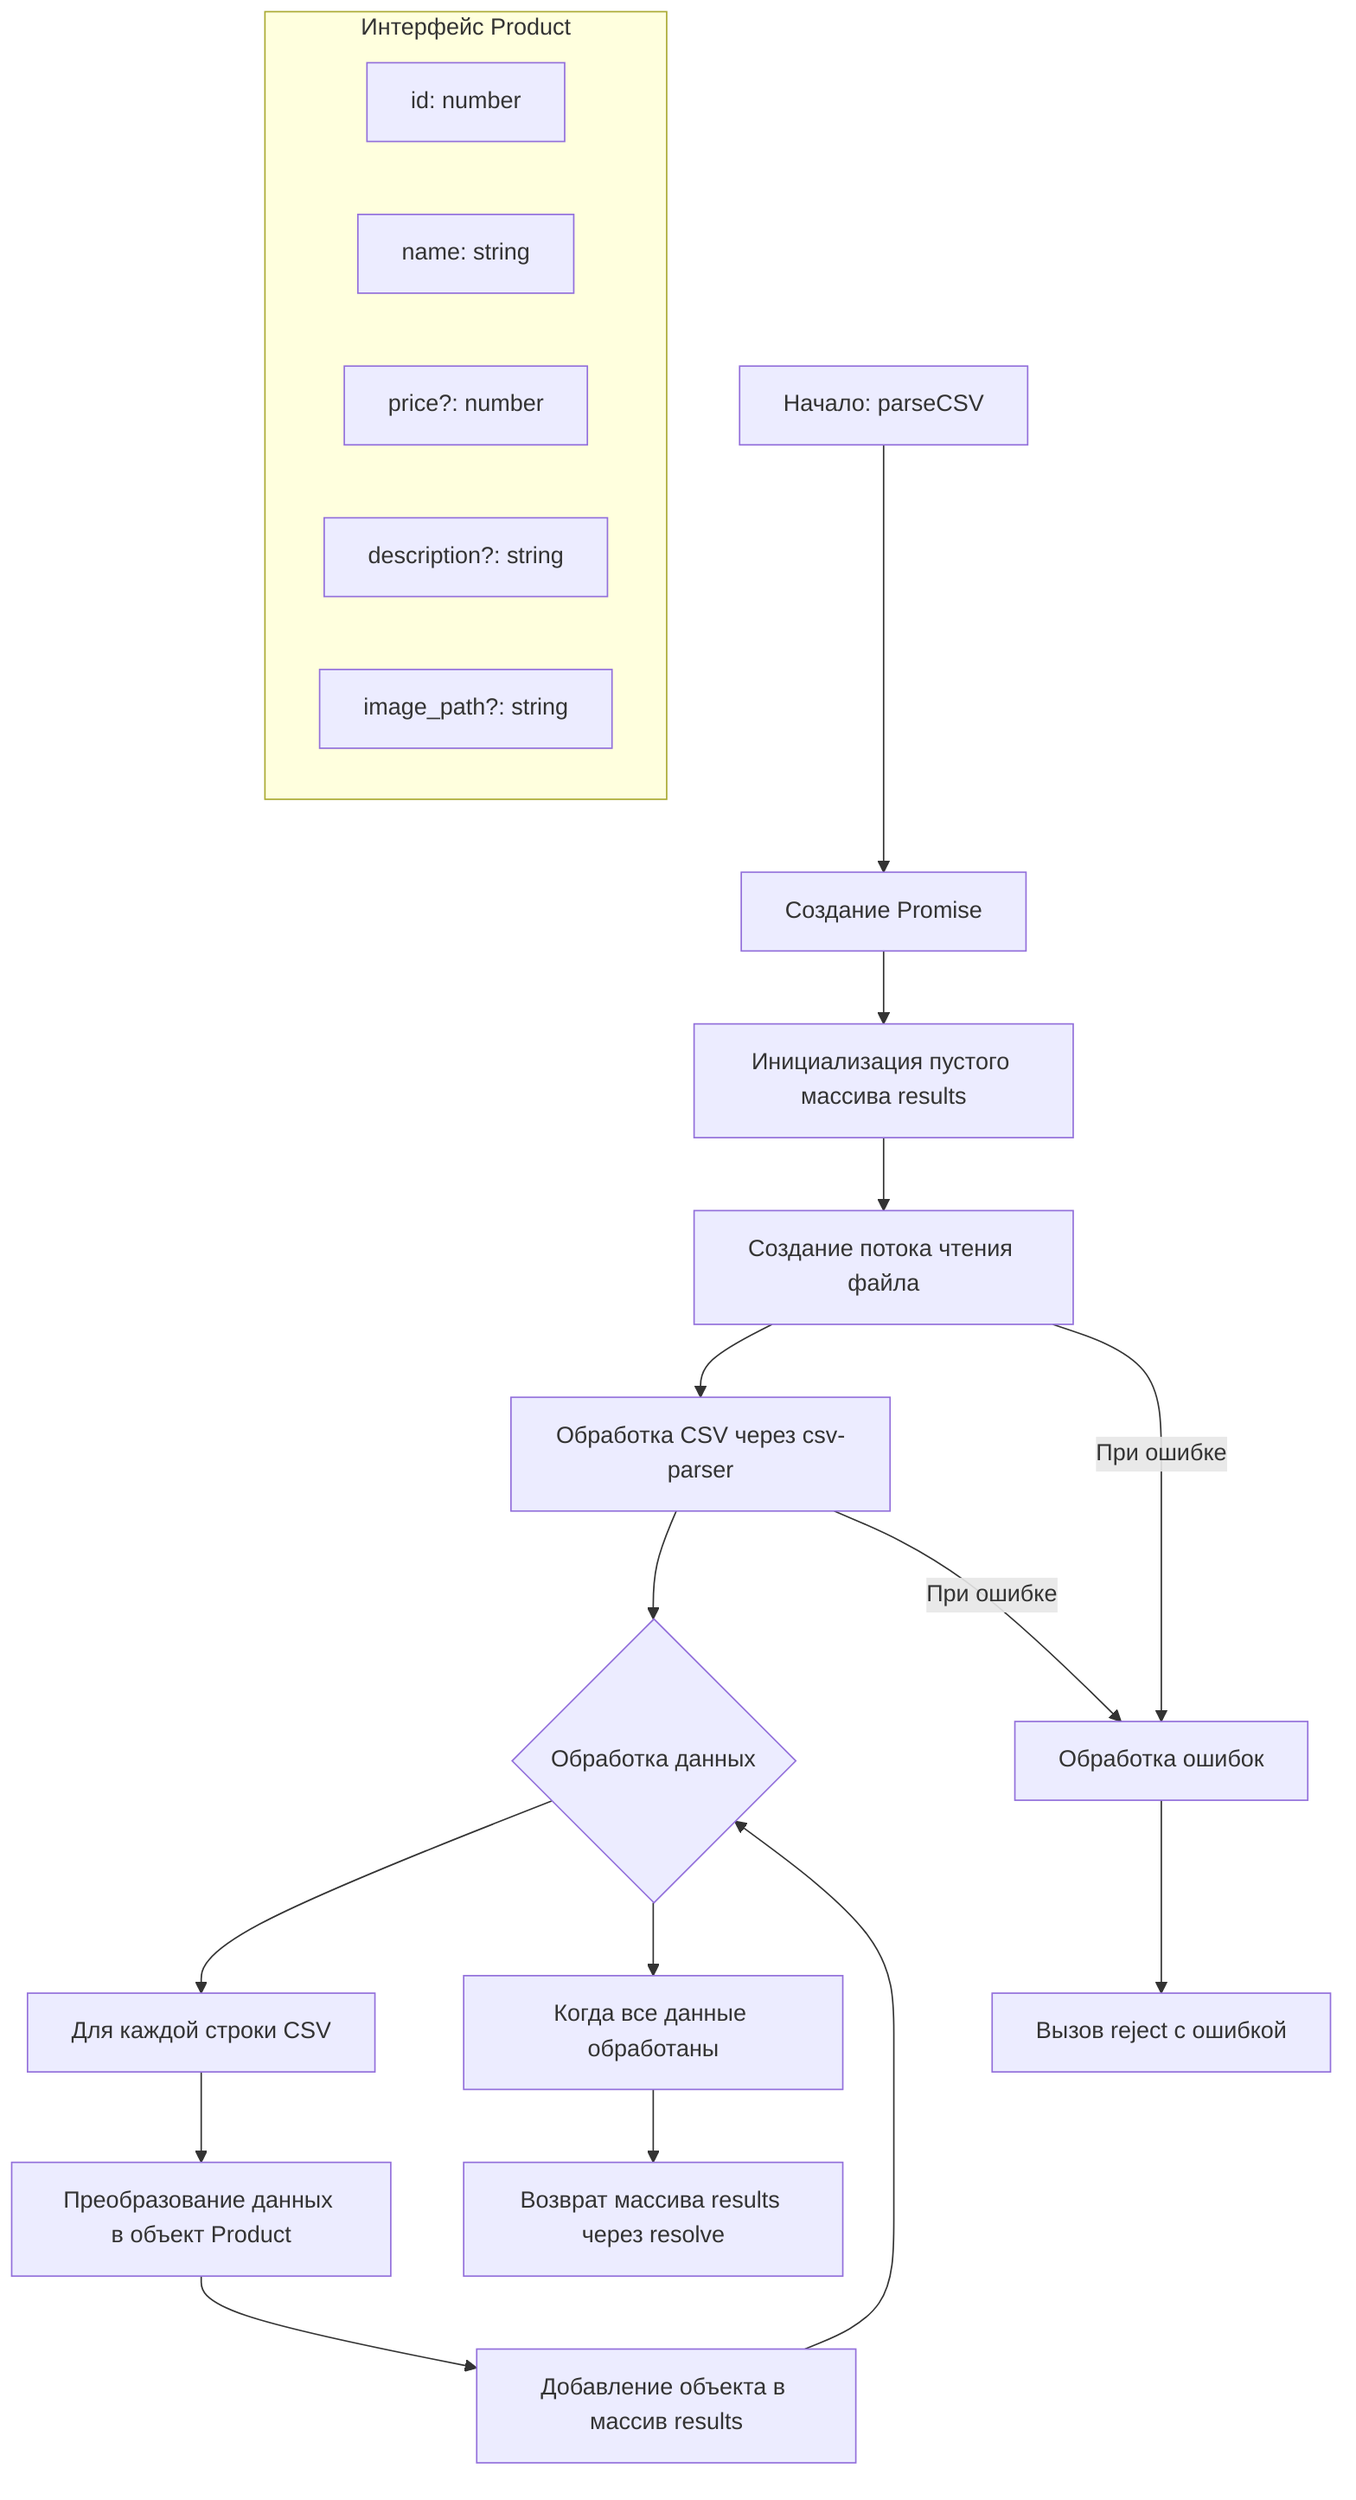 flowchart TD
    A[Начало: parseCSV] --> B[Создание Promise]
    B --> C[Инициализация пустого массива results]
    C --> D[Создание потока чтения файла]
    D --> E[Обработка CSV через csv-parser]
    E --> F{Обработка данных}
    F --> G[Для каждой строки CSV]
    G --> H[Преобразование данных в объект Product]
    H --> I[Добавление объекта в массив results]
    I --> F
    F --> J[Когда все данные обработаны]
    J --> K[Возврат массива results через resolve]
    L[Обработка ошибок] --> M[Вызов reject с ошибкой]
    D -- "При ошибке" --> L
    E -- "При ошибке" --> L
    
    subgraph "Интерфейс Product"
    N[id: number]
    O[name: string]
    P[price?: number]
    Q[description?: string]
    R[image_path?: string]
    end